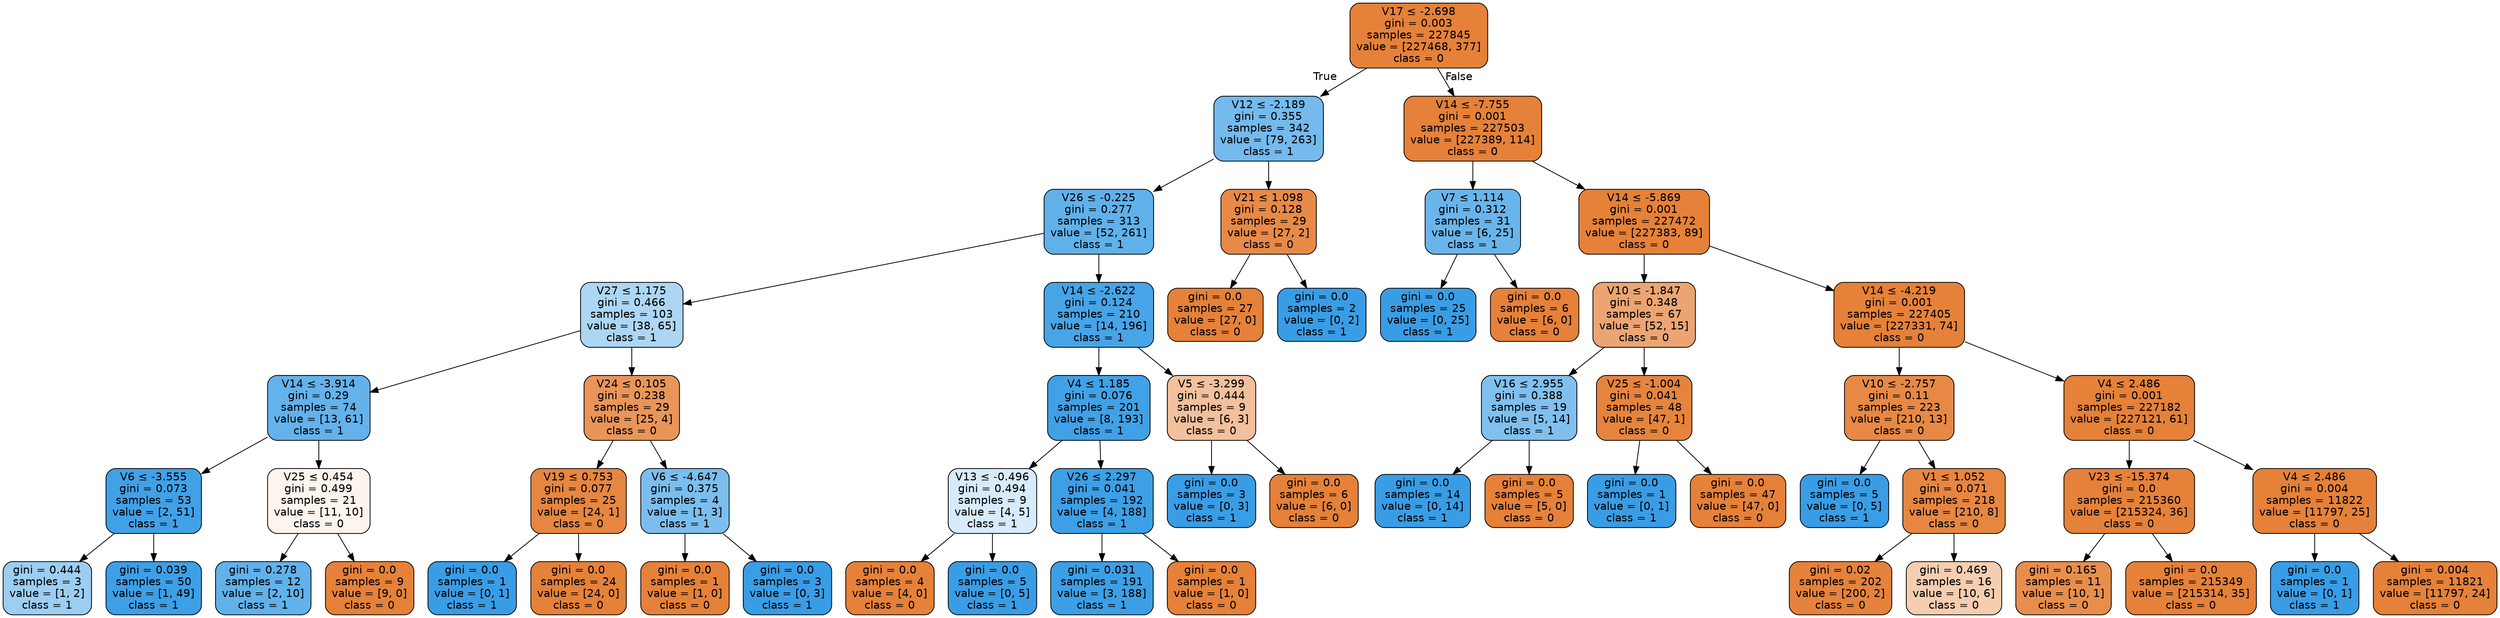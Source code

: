 digraph Tree {
node [shape=box, style="filled, rounded", color="black", fontname="helvetica"] ;
edge [fontname="helvetica"] ;
0 [label=<V17 &le; -2.698<br/>gini = 0.003<br/>samples = 227845<br/>value = [227468, 377]<br/>class = 0>, fillcolor="#e58139"] ;
1 [label=<V12 &le; -2.189<br/>gini = 0.355<br/>samples = 342<br/>value = [79, 263]<br/>class = 1>, fillcolor="#74baed"] ;
0 -> 1 [labeldistance=2.5, labelangle=45, headlabel="True"] ;
2 [label=<V26 &le; -0.225<br/>gini = 0.277<br/>samples = 313<br/>value = [52, 261]<br/>class = 1>, fillcolor="#60b1ea"] ;
1 -> 2 ;
3 [label=<V27 &le; 1.175<br/>gini = 0.466<br/>samples = 103<br/>value = [38, 65]<br/>class = 1>, fillcolor="#add6f4"] ;
2 -> 3 ;
4 [label=<V14 &le; -3.914<br/>gini = 0.29<br/>samples = 74<br/>value = [13, 61]<br/>class = 1>, fillcolor="#63b2eb"] ;
3 -> 4 ;
5 [label=<V6 &le; -3.555<br/>gini = 0.073<br/>samples = 53<br/>value = [2, 51]<br/>class = 1>, fillcolor="#41a1e6"] ;
4 -> 5 ;
6 [label=<gini = 0.444<br/>samples = 3<br/>value = [1, 2]<br/>class = 1>, fillcolor="#9ccef2"] ;
5 -> 6 ;
7 [label=<gini = 0.039<br/>samples = 50<br/>value = [1, 49]<br/>class = 1>, fillcolor="#3d9fe6"] ;
5 -> 7 ;
8 [label=<V25 &le; 0.454<br/>gini = 0.499<br/>samples = 21<br/>value = [11, 10]<br/>class = 0>, fillcolor="#fdf4ed"] ;
4 -> 8 ;
9 [label=<gini = 0.278<br/>samples = 12<br/>value = [2, 10]<br/>class = 1>, fillcolor="#61b1ea"] ;
8 -> 9 ;
10 [label=<gini = 0.0<br/>samples = 9<br/>value = [9, 0]<br/>class = 0>, fillcolor="#e58139"] ;
8 -> 10 ;
11 [label=<V24 &le; 0.105<br/>gini = 0.238<br/>samples = 29<br/>value = [25, 4]<br/>class = 0>, fillcolor="#e99559"] ;
3 -> 11 ;
12 [label=<V19 &le; 0.753<br/>gini = 0.077<br/>samples = 25<br/>value = [24, 1]<br/>class = 0>, fillcolor="#e68641"] ;
11 -> 12 ;
13 [label=<gini = 0.0<br/>samples = 1<br/>value = [0, 1]<br/>class = 1>, fillcolor="#399de5"] ;
12 -> 13 ;
14 [label=<gini = 0.0<br/>samples = 24<br/>value = [24, 0]<br/>class = 0>, fillcolor="#e58139"] ;
12 -> 14 ;
15 [label=<V6 &le; -4.647<br/>gini = 0.375<br/>samples = 4<br/>value = [1, 3]<br/>class = 1>, fillcolor="#7bbeee"] ;
11 -> 15 ;
16 [label=<gini = 0.0<br/>samples = 1<br/>value = [1, 0]<br/>class = 0>, fillcolor="#e58139"] ;
15 -> 16 ;
17 [label=<gini = 0.0<br/>samples = 3<br/>value = [0, 3]<br/>class = 1>, fillcolor="#399de5"] ;
15 -> 17 ;
18 [label=<V14 &le; -2.622<br/>gini = 0.124<br/>samples = 210<br/>value = [14, 196]<br/>class = 1>, fillcolor="#47a4e7"] ;
2 -> 18 ;
19 [label=<V4 &le; 1.185<br/>gini = 0.076<br/>samples = 201<br/>value = [8, 193]<br/>class = 1>, fillcolor="#41a1e6"] ;
18 -> 19 ;
20 [label=<V13 &le; -0.496<br/>gini = 0.494<br/>samples = 9<br/>value = [4, 5]<br/>class = 1>, fillcolor="#d7ebfa"] ;
19 -> 20 ;
21 [label=<gini = 0.0<br/>samples = 4<br/>value = [4, 0]<br/>class = 0>, fillcolor="#e58139"] ;
20 -> 21 ;
22 [label=<gini = 0.0<br/>samples = 5<br/>value = [0, 5]<br/>class = 1>, fillcolor="#399de5"] ;
20 -> 22 ;
23 [label=<V26 &le; 2.297<br/>gini = 0.041<br/>samples = 192<br/>value = [4, 188]<br/>class = 1>, fillcolor="#3d9fe6"] ;
19 -> 23 ;
24 [label=<gini = 0.031<br/>samples = 191<br/>value = [3, 188]<br/>class = 1>, fillcolor="#3c9fe5"] ;
23 -> 24 ;
25 [label=<gini = 0.0<br/>samples = 1<br/>value = [1, 0]<br/>class = 0>, fillcolor="#e58139"] ;
23 -> 25 ;
26 [label=<V5 &le; -3.299<br/>gini = 0.444<br/>samples = 9<br/>value = [6, 3]<br/>class = 0>, fillcolor="#f2c09c"] ;
18 -> 26 ;
27 [label=<gini = 0.0<br/>samples = 3<br/>value = [0, 3]<br/>class = 1>, fillcolor="#399de5"] ;
26 -> 27 ;
28 [label=<gini = 0.0<br/>samples = 6<br/>value = [6, 0]<br/>class = 0>, fillcolor="#e58139"] ;
26 -> 28 ;
29 [label=<V21 &le; 1.098<br/>gini = 0.128<br/>samples = 29<br/>value = [27, 2]<br/>class = 0>, fillcolor="#e78a48"] ;
1 -> 29 ;
30 [label=<gini = 0.0<br/>samples = 27<br/>value = [27, 0]<br/>class = 0>, fillcolor="#e58139"] ;
29 -> 30 ;
31 [label=<gini = 0.0<br/>samples = 2<br/>value = [0, 2]<br/>class = 1>, fillcolor="#399de5"] ;
29 -> 31 ;
32 [label=<V14 &le; -7.755<br/>gini = 0.001<br/>samples = 227503<br/>value = [227389, 114]<br/>class = 0>, fillcolor="#e58139"] ;
0 -> 32 [labeldistance=2.5, labelangle=-45, headlabel="False"] ;
33 [label=<V7 &le; 1.114<br/>gini = 0.312<br/>samples = 31<br/>value = [6, 25]<br/>class = 1>, fillcolor="#69b5eb"] ;
32 -> 33 ;
34 [label=<gini = 0.0<br/>samples = 25<br/>value = [0, 25]<br/>class = 1>, fillcolor="#399de5"] ;
33 -> 34 ;
35 [label=<gini = 0.0<br/>samples = 6<br/>value = [6, 0]<br/>class = 0>, fillcolor="#e58139"] ;
33 -> 35 ;
36 [label=<V14 &le; -5.869<br/>gini = 0.001<br/>samples = 227472<br/>value = [227383, 89]<br/>class = 0>, fillcolor="#e58139"] ;
32 -> 36 ;
37 [label=<V10 &le; -1.847<br/>gini = 0.348<br/>samples = 67<br/>value = [52, 15]<br/>class = 0>, fillcolor="#eca572"] ;
36 -> 37 ;
38 [label=<V16 &le; 2.955<br/>gini = 0.388<br/>samples = 19<br/>value = [5, 14]<br/>class = 1>, fillcolor="#80c0ee"] ;
37 -> 38 ;
39 [label=<gini = 0.0<br/>samples = 14<br/>value = [0, 14]<br/>class = 1>, fillcolor="#399de5"] ;
38 -> 39 ;
40 [label=<gini = 0.0<br/>samples = 5<br/>value = [5, 0]<br/>class = 0>, fillcolor="#e58139"] ;
38 -> 40 ;
41 [label=<V25 &le; -1.004<br/>gini = 0.041<br/>samples = 48<br/>value = [47, 1]<br/>class = 0>, fillcolor="#e6843d"] ;
37 -> 41 ;
42 [label=<gini = 0.0<br/>samples = 1<br/>value = [0, 1]<br/>class = 1>, fillcolor="#399de5"] ;
41 -> 42 ;
43 [label=<gini = 0.0<br/>samples = 47<br/>value = [47, 0]<br/>class = 0>, fillcolor="#e58139"] ;
41 -> 43 ;
44 [label=<V14 &le; -4.219<br/>gini = 0.001<br/>samples = 227405<br/>value = [227331, 74]<br/>class = 0>, fillcolor="#e58139"] ;
36 -> 44 ;
45 [label=<V10 &le; -2.757<br/>gini = 0.11<br/>samples = 223<br/>value = [210, 13]<br/>class = 0>, fillcolor="#e78945"] ;
44 -> 45 ;
46 [label=<gini = 0.0<br/>samples = 5<br/>value = [0, 5]<br/>class = 1>, fillcolor="#399de5"] ;
45 -> 46 ;
47 [label=<V1 &le; 1.052<br/>gini = 0.071<br/>samples = 218<br/>value = [210, 8]<br/>class = 0>, fillcolor="#e68641"] ;
45 -> 47 ;
48 [label=<gini = 0.02<br/>samples = 202<br/>value = [200, 2]<br/>class = 0>, fillcolor="#e5823b"] ;
47 -> 48 ;
49 [label=<gini = 0.469<br/>samples = 16<br/>value = [10, 6]<br/>class = 0>, fillcolor="#f5cdb0"] ;
47 -> 49 ;
50 [label=<V4 &le; 2.486<br/>gini = 0.001<br/>samples = 227182<br/>value = [227121, 61]<br/>class = 0>, fillcolor="#e58139"] ;
44 -> 50 ;
51 [label=<V23 &le; -15.374<br/>gini = 0.0<br/>samples = 215360<br/>value = [215324, 36]<br/>class = 0>, fillcolor="#e58139"] ;
50 -> 51 ;
52 [label=<gini = 0.165<br/>samples = 11<br/>value = [10, 1]<br/>class = 0>, fillcolor="#e88e4d"] ;
51 -> 52 ;
53 [label=<gini = 0.0<br/>samples = 215349<br/>value = [215314, 35]<br/>class = 0>, fillcolor="#e58139"] ;
51 -> 53 ;
54 [label=<V4 &le; 2.486<br/>gini = 0.004<br/>samples = 11822<br/>value = [11797, 25]<br/>class = 0>, fillcolor="#e58139"] ;
50 -> 54 ;
55 [label=<gini = 0.0<br/>samples = 1<br/>value = [0, 1]<br/>class = 1>, fillcolor="#399de5"] ;
54 -> 55 ;
56 [label=<gini = 0.004<br/>samples = 11821<br/>value = [11797, 24]<br/>class = 0>, fillcolor="#e58139"] ;
54 -> 56 ;
}
